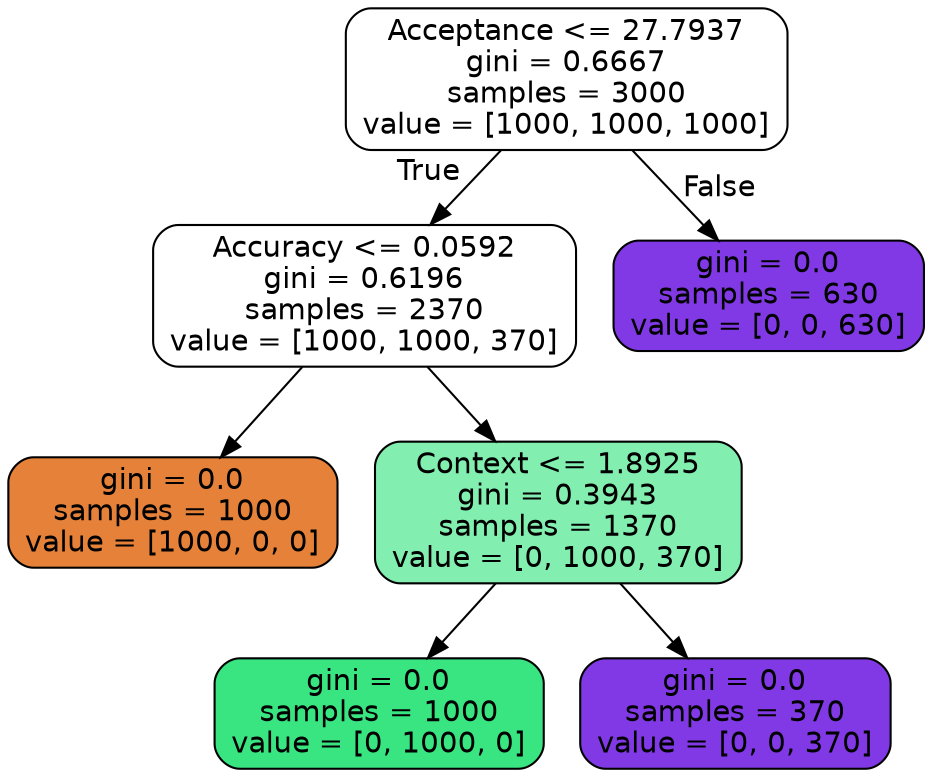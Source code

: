 digraph Tree {
node [shape=box, style="filled, rounded", color="black", fontname=helvetica] ;
edge [fontname=helvetica] ;
0 [label="Acceptance <= 27.7937\ngini = 0.6667\nsamples = 3000\nvalue = [1000, 1000, 1000]", fillcolor="#ffffff"] ;
1 [label="Accuracy <= 0.0592\ngini = 0.6196\nsamples = 2370\nvalue = [1000, 1000, 370]", fillcolor="#ffffff"] ;
0 -> 1 [labeldistance=2.5, labelangle=45, headlabel="True"] ;
2 [label="gini = 0.0\nsamples = 1000\nvalue = [1000, 0, 0]", fillcolor="#e58139"] ;
1 -> 2 ;
3 [label="Context <= 1.8925\ngini = 0.3943\nsamples = 1370\nvalue = [0, 1000, 370]", fillcolor="#82efb0"] ;
1 -> 3 ;
4 [label="gini = 0.0\nsamples = 1000\nvalue = [0, 1000, 0]", fillcolor="#39e581"] ;
3 -> 4 ;
5 [label="gini = 0.0\nsamples = 370\nvalue = [0, 0, 370]", fillcolor="#8139e5"] ;
3 -> 5 ;
6 [label="gini = 0.0\nsamples = 630\nvalue = [0, 0, 630]", fillcolor="#8139e5"] ;
0 -> 6 [labeldistance=2.5, labelangle=-45, headlabel="False"] ;
}
